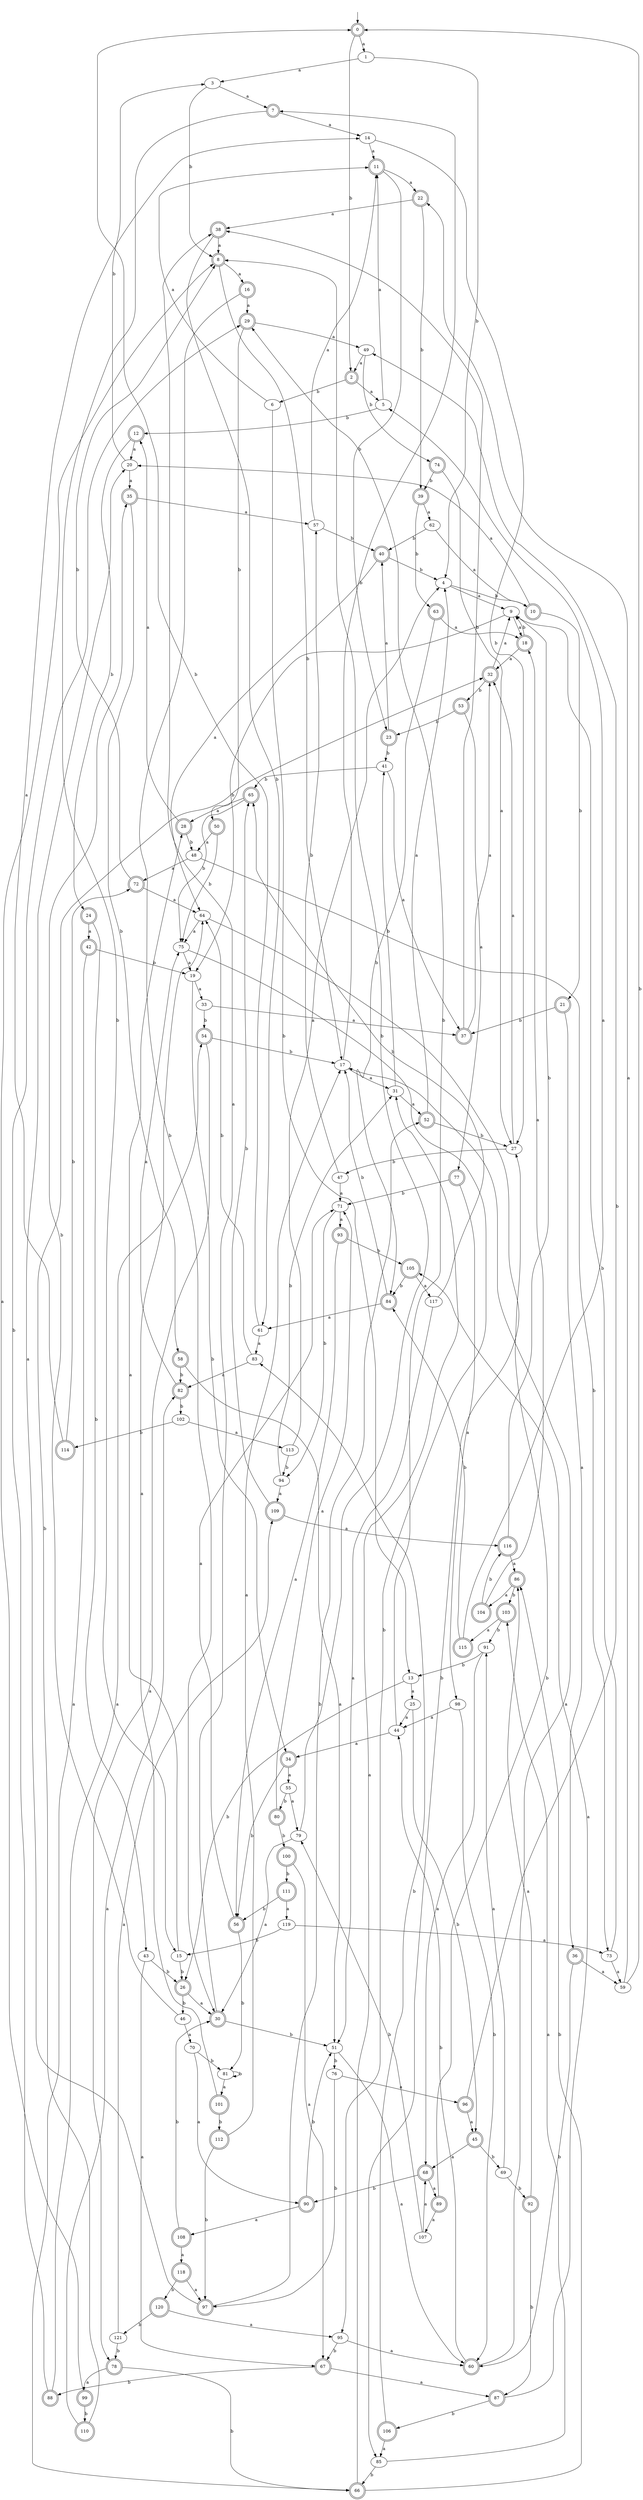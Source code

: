 digraph RandomDFA {
  __start0 [label="", shape=none];
  __start0 -> 0 [label=""];
  0 [shape=circle] [shape=doublecircle]
  0 -> 1 [label="a"]
  0 -> 2 [label="b"]
  1
  1 -> 3 [label="a"]
  1 -> 4 [label="b"]
  2 [shape=doublecircle]
  2 -> 5 [label="a"]
  2 -> 6 [label="b"]
  3
  3 -> 7 [label="a"]
  3 -> 8 [label="b"]
  4
  4 -> 9 [label="a"]
  4 -> 10 [label="b"]
  5
  5 -> 11 [label="a"]
  5 -> 12 [label="b"]
  6
  6 -> 11 [label="a"]
  6 -> 13 [label="b"]
  7 [shape=doublecircle]
  7 -> 14 [label="a"]
  7 -> 15 [label="b"]
  8 [shape=doublecircle]
  8 -> 16 [label="a"]
  8 -> 17 [label="b"]
  9
  9 -> 18 [label="a"]
  9 -> 19 [label="b"]
  10 [shape=doublecircle]
  10 -> 20 [label="a"]
  10 -> 21 [label="b"]
  11 [shape=doublecircle]
  11 -> 22 [label="a"]
  11 -> 23 [label="b"]
  12 [shape=doublecircle]
  12 -> 20 [label="a"]
  12 -> 24 [label="b"]
  13
  13 -> 25 [label="a"]
  13 -> 26 [label="b"]
  14
  14 -> 11 [label="a"]
  14 -> 27 [label="b"]
  15
  15 -> 28 [label="a"]
  15 -> 26 [label="b"]
  16 [shape=doublecircle]
  16 -> 29 [label="a"]
  16 -> 30 [label="b"]
  17
  17 -> 31 [label="a"]
  17 -> 7 [label="b"]
  18 [shape=doublecircle]
  18 -> 32 [label="a"]
  18 -> 9 [label="b"]
  19
  19 -> 33 [label="a"]
  19 -> 34 [label="b"]
  20
  20 -> 35 [label="a"]
  20 -> 3 [label="b"]
  21 [shape=doublecircle]
  21 -> 36 [label="a"]
  21 -> 37 [label="b"]
  22 [shape=doublecircle]
  22 -> 38 [label="a"]
  22 -> 39 [label="b"]
  23 [shape=doublecircle]
  23 -> 40 [label="a"]
  23 -> 41 [label="b"]
  24 [shape=doublecircle]
  24 -> 42 [label="a"]
  24 -> 43 [label="b"]
  25
  25 -> 44 [label="a"]
  25 -> 45 [label="b"]
  26 [shape=doublecircle]
  26 -> 30 [label="a"]
  26 -> 46 [label="b"]
  27
  27 -> 32 [label="a"]
  27 -> 47 [label="b"]
  28 [shape=doublecircle]
  28 -> 12 [label="a"]
  28 -> 48 [label="b"]
  29 [shape=doublecircle]
  29 -> 49 [label="a"]
  29 -> 50 [label="b"]
  30 [shape=doublecircle]
  30 -> 38 [label="a"]
  30 -> 51 [label="b"]
  31
  31 -> 52 [label="a"]
  31 -> 41 [label="b"]
  32 [shape=doublecircle]
  32 -> 9 [label="a"]
  32 -> 53 [label="b"]
  33
  33 -> 37 [label="a"]
  33 -> 54 [label="b"]
  34 [shape=doublecircle]
  34 -> 55 [label="a"]
  34 -> 56 [label="b"]
  35 [shape=doublecircle]
  35 -> 57 [label="a"]
  35 -> 58 [label="b"]
  36 [shape=doublecircle]
  36 -> 59 [label="a"]
  36 -> 60 [label="b"]
  37 [shape=doublecircle]
  37 -> 32 [label="a"]
  37 -> 38 [label="b"]
  38 [shape=doublecircle]
  38 -> 8 [label="a"]
  38 -> 61 [label="b"]
  39 [shape=doublecircle]
  39 -> 62 [label="a"]
  39 -> 63 [label="b"]
  40 [shape=doublecircle]
  40 -> 64 [label="a"]
  40 -> 4 [label="b"]
  41
  41 -> 37 [label="a"]
  41 -> 65 [label="b"]
  42 [shape=doublecircle]
  42 -> 66 [label="a"]
  42 -> 19 [label="b"]
  43
  43 -> 67 [label="a"]
  43 -> 26 [label="b"]
  44
  44 -> 34 [label="a"]
  44 -> 29 [label="b"]
  45 [shape=doublecircle]
  45 -> 68 [label="a"]
  45 -> 69 [label="b"]
  46
  46 -> 70 [label="a"]
  46 -> 35 [label="b"]
  47
  47 -> 71 [label="a"]
  47 -> 57 [label="b"]
  48
  48 -> 72 [label="a"]
  48 -> 73 [label="b"]
  49
  49 -> 2 [label="a"]
  49 -> 74 [label="b"]
  50 [shape=doublecircle]
  50 -> 48 [label="a"]
  50 -> 75 [label="b"]
  51
  51 -> 60 [label="a"]
  51 -> 76 [label="b"]
  52 [shape=doublecircle]
  52 -> 4 [label="a"]
  52 -> 27 [label="b"]
  53 [shape=doublecircle]
  53 -> 77 [label="a"]
  53 -> 23 [label="b"]
  54 [shape=doublecircle]
  54 -> 78 [label="a"]
  54 -> 17 [label="b"]
  55
  55 -> 79 [label="a"]
  55 -> 80 [label="b"]
  56 [shape=doublecircle]
  56 -> 71 [label="a"]
  56 -> 81 [label="b"]
  57
  57 -> 11 [label="a"]
  57 -> 40 [label="b"]
  58 [shape=doublecircle]
  58 -> 51 [label="a"]
  58 -> 82 [label="b"]
  59
  59 -> 22 [label="a"]
  59 -> 0 [label="b"]
  60 [shape=doublecircle]
  60 -> 17 [label="a"]
  60 -> 44 [label="b"]
  61
  61 -> 83 [label="a"]
  61 -> 0 [label="b"]
  62
  62 -> 10 [label="a"]
  62 -> 40 [label="b"]
  63 [shape=doublecircle]
  63 -> 18 [label="a"]
  63 -> 84 [label="b"]
  64
  64 -> 75 [label="a"]
  64 -> 85 [label="b"]
  65 [shape=doublecircle]
  65 -> 28 [label="a"]
  65 -> 75 [label="b"]
  66 [shape=doublecircle]
  66 -> 31 [label="a"]
  66 -> 86 [label="b"]
  67 [shape=doublecircle]
  67 -> 87 [label="a"]
  67 -> 88 [label="b"]
  68 [shape=doublecircle]
  68 -> 89 [label="a"]
  68 -> 90 [label="b"]
  69
  69 -> 91 [label="a"]
  69 -> 92 [label="b"]
  70
  70 -> 90 [label="a"]
  70 -> 81 [label="b"]
  71
  71 -> 93 [label="a"]
  71 -> 94 [label="b"]
  72 [shape=doublecircle]
  72 -> 64 [label="a"]
  72 -> 8 [label="b"]
  73
  73 -> 59 [label="a"]
  73 -> 9 [label="b"]
  74 [shape=doublecircle]
  74 -> 27 [label="a"]
  74 -> 39 [label="b"]
  75
  75 -> 19 [label="a"]
  75 -> 95 [label="b"]
  76
  76 -> 96 [label="a"]
  76 -> 97 [label="b"]
  77 [shape=doublecircle]
  77 -> 98 [label="a"]
  77 -> 71 [label="b"]
  78 [shape=doublecircle]
  78 -> 99 [label="a"]
  78 -> 66 [label="b"]
  79
  79 -> 30 [label="a"]
  79 -> 8 [label="b"]
  80 [shape=doublecircle]
  80 -> 71 [label="a"]
  80 -> 100 [label="b"]
  81
  81 -> 101 [label="a"]
  81 -> 81 [label="b"]
  82 [shape=doublecircle]
  82 -> 75 [label="a"]
  82 -> 102 [label="b"]
  83
  83 -> 82 [label="a"]
  83 -> 64 [label="b"]
  84 [shape=doublecircle]
  84 -> 61 [label="a"]
  84 -> 17 [label="b"]
  85
  85 -> 103 [label="a"]
  85 -> 66 [label="b"]
  86 [shape=doublecircle]
  86 -> 104 [label="a"]
  86 -> 103 [label="b"]
  87 [shape=doublecircle]
  87 -> 105 [label="a"]
  87 -> 106 [label="b"]
  88 [shape=doublecircle]
  88 -> 54 [label="a"]
  88 -> 29 [label="b"]
  89 [shape=doublecircle]
  89 -> 107 [label="a"]
  89 -> 27 [label="b"]
  90 [shape=doublecircle]
  90 -> 108 [label="a"]
  90 -> 51 [label="b"]
  91
  91 -> 68 [label="a"]
  91 -> 13 [label="b"]
  92 [shape=doublecircle]
  92 -> 86 [label="a"]
  92 -> 87 [label="b"]
  93 [shape=doublecircle]
  93 -> 56 [label="a"]
  93 -> 105 [label="b"]
  94
  94 -> 109 [label="a"]
  94 -> 31 [label="b"]
  95
  95 -> 60 [label="a"]
  95 -> 67 [label="b"]
  96 [shape=doublecircle]
  96 -> 45 [label="a"]
  96 -> 49 [label="b"]
  97 [shape=doublecircle]
  97 -> 20 [label="a"]
  97 -> 52 [label="b"]
  98
  98 -> 44 [label="a"]
  98 -> 60 [label="b"]
  99 [shape=doublecircle]
  99 -> 8 [label="a"]
  99 -> 110 [label="b"]
  100 [shape=doublecircle]
  100 -> 67 [label="a"]
  100 -> 111 [label="b"]
  101 [shape=doublecircle]
  101 -> 64 [label="a"]
  101 -> 112 [label="b"]
  102
  102 -> 113 [label="a"]
  102 -> 114 [label="b"]
  103 [shape=doublecircle]
  103 -> 115 [label="a"]
  103 -> 91 [label="b"]
  104 [shape=doublecircle]
  104 -> 18 [label="a"]
  104 -> 116 [label="b"]
  105 [shape=doublecircle]
  105 -> 117 [label="a"]
  105 -> 84 [label="b"]
  106 [shape=doublecircle]
  106 -> 85 [label="a"]
  106 -> 83 [label="b"]
  107
  107 -> 68 [label="a"]
  107 -> 79 [label="b"]
  108 [shape=doublecircle]
  108 -> 118 [label="a"]
  108 -> 30 [label="b"]
  109 [shape=doublecircle]
  109 -> 116 [label="a"]
  109 -> 65 [label="b"]
  110 [shape=doublecircle]
  110 -> 82 [label="a"]
  110 -> 32 [label="b"]
  111 [shape=doublecircle]
  111 -> 119 [label="a"]
  111 -> 56 [label="b"]
  112 [shape=doublecircle]
  112 -> 17 [label="a"]
  112 -> 97 [label="b"]
  113
  113 -> 4 [label="a"]
  113 -> 94 [label="b"]
  114 [shape=doublecircle]
  114 -> 14 [label="a"]
  114 -> 72 [label="b"]
  115 [shape=doublecircle]
  115 -> 5 [label="a"]
  115 -> 84 [label="b"]
  116 [shape=doublecircle]
  116 -> 86 [label="a"]
  116 -> 9 [label="b"]
  117
  117 -> 51 [label="a"]
  117 -> 65 [label="b"]
  118 [shape=doublecircle]
  118 -> 97 [label="a"]
  118 -> 120 [label="b"]
  119
  119 -> 73 [label="a"]
  119 -> 15 [label="b"]
  120 [shape=doublecircle]
  120 -> 95 [label="a"]
  120 -> 121 [label="b"]
  121
  121 -> 109 [label="a"]
  121 -> 78 [label="b"]
}

